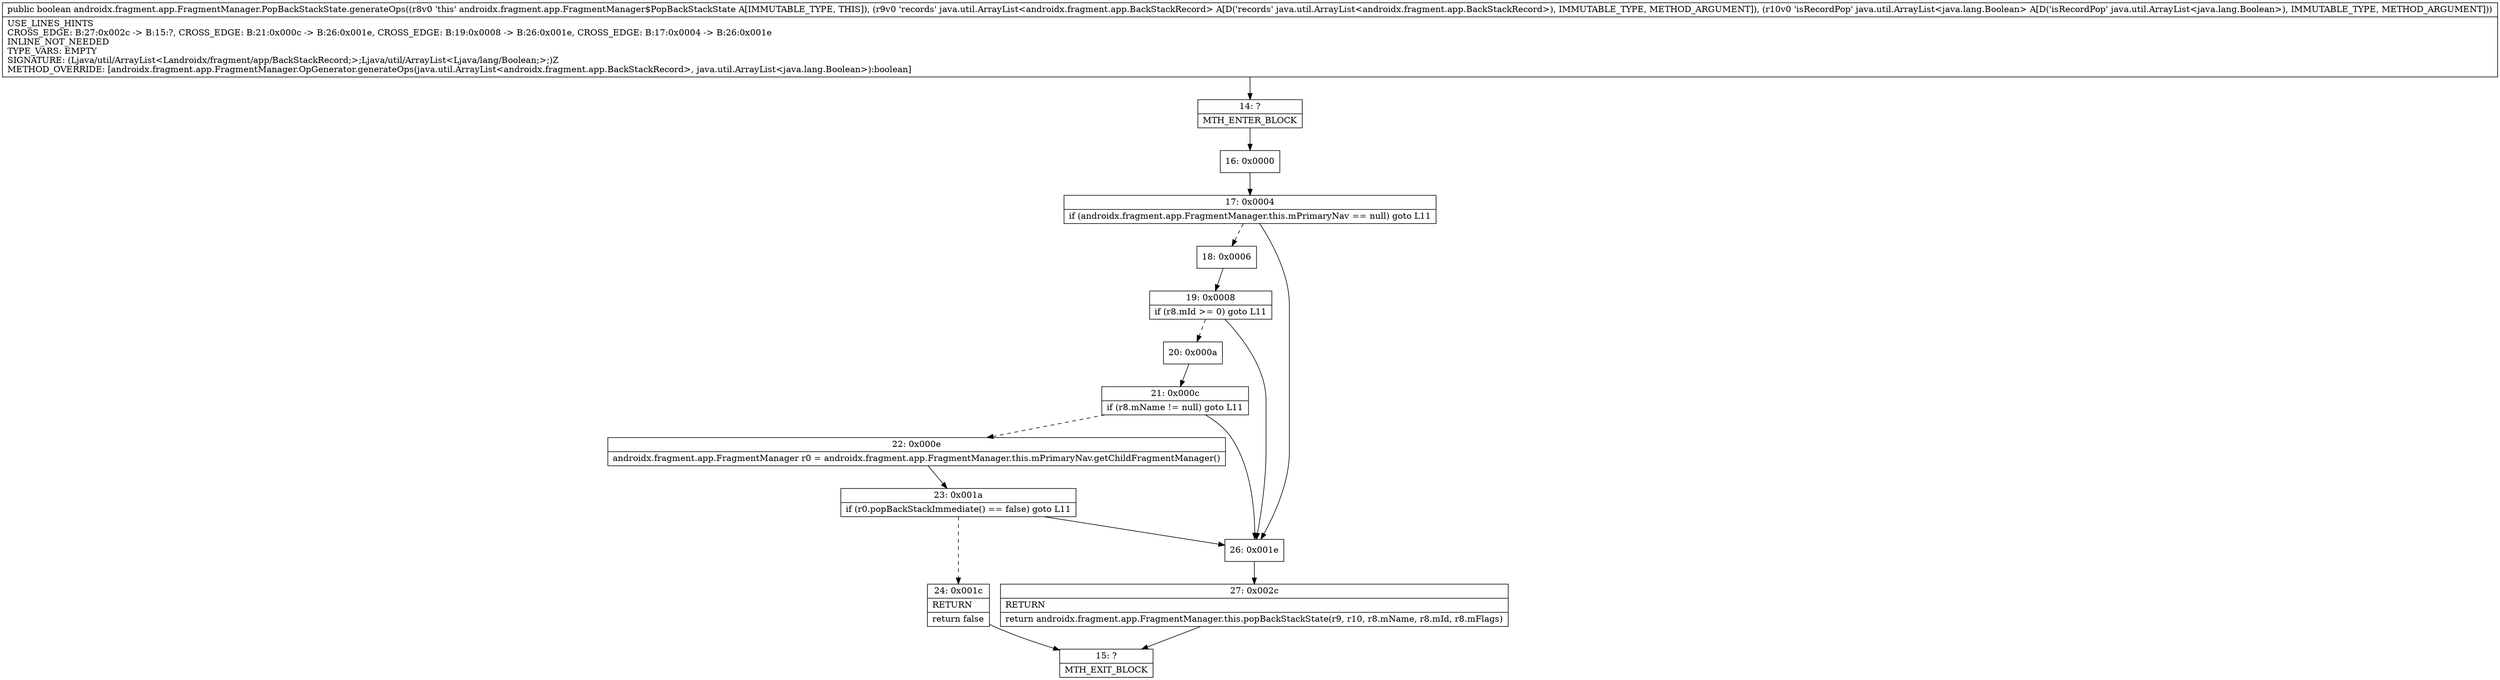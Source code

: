 digraph "CFG forandroidx.fragment.app.FragmentManager.PopBackStackState.generateOps(Ljava\/util\/ArrayList;Ljava\/util\/ArrayList;)Z" {
Node_14 [shape=record,label="{14\:\ ?|MTH_ENTER_BLOCK\l}"];
Node_16 [shape=record,label="{16\:\ 0x0000}"];
Node_17 [shape=record,label="{17\:\ 0x0004|if (androidx.fragment.app.FragmentManager.this.mPrimaryNav == null) goto L11\l}"];
Node_18 [shape=record,label="{18\:\ 0x0006}"];
Node_19 [shape=record,label="{19\:\ 0x0008|if (r8.mId \>= 0) goto L11\l}"];
Node_20 [shape=record,label="{20\:\ 0x000a}"];
Node_21 [shape=record,label="{21\:\ 0x000c|if (r8.mName != null) goto L11\l}"];
Node_22 [shape=record,label="{22\:\ 0x000e|androidx.fragment.app.FragmentManager r0 = androidx.fragment.app.FragmentManager.this.mPrimaryNav.getChildFragmentManager()\l}"];
Node_23 [shape=record,label="{23\:\ 0x001a|if (r0.popBackStackImmediate() == false) goto L11\l}"];
Node_24 [shape=record,label="{24\:\ 0x001c|RETURN\l|return false\l}"];
Node_15 [shape=record,label="{15\:\ ?|MTH_EXIT_BLOCK\l}"];
Node_26 [shape=record,label="{26\:\ 0x001e}"];
Node_27 [shape=record,label="{27\:\ 0x002c|RETURN\l|return androidx.fragment.app.FragmentManager.this.popBackStackState(r9, r10, r8.mName, r8.mId, r8.mFlags)\l}"];
MethodNode[shape=record,label="{public boolean androidx.fragment.app.FragmentManager.PopBackStackState.generateOps((r8v0 'this' androidx.fragment.app.FragmentManager$PopBackStackState A[IMMUTABLE_TYPE, THIS]), (r9v0 'records' java.util.ArrayList\<androidx.fragment.app.BackStackRecord\> A[D('records' java.util.ArrayList\<androidx.fragment.app.BackStackRecord\>), IMMUTABLE_TYPE, METHOD_ARGUMENT]), (r10v0 'isRecordPop' java.util.ArrayList\<java.lang.Boolean\> A[D('isRecordPop' java.util.ArrayList\<java.lang.Boolean\>), IMMUTABLE_TYPE, METHOD_ARGUMENT]))  | USE_LINES_HINTS\lCROSS_EDGE: B:27:0x002c \-\> B:15:?, CROSS_EDGE: B:21:0x000c \-\> B:26:0x001e, CROSS_EDGE: B:19:0x0008 \-\> B:26:0x001e, CROSS_EDGE: B:17:0x0004 \-\> B:26:0x001e\lINLINE_NOT_NEEDED\lTYPE_VARS: EMPTY\lSIGNATURE: (Ljava\/util\/ArrayList\<Landroidx\/fragment\/app\/BackStackRecord;\>;Ljava\/util\/ArrayList\<Ljava\/lang\/Boolean;\>;)Z\lMETHOD_OVERRIDE: [androidx.fragment.app.FragmentManager.OpGenerator.generateOps(java.util.ArrayList\<androidx.fragment.app.BackStackRecord\>, java.util.ArrayList\<java.lang.Boolean\>):boolean]\l}"];
MethodNode -> Node_14;Node_14 -> Node_16;
Node_16 -> Node_17;
Node_17 -> Node_18[style=dashed];
Node_17 -> Node_26;
Node_18 -> Node_19;
Node_19 -> Node_20[style=dashed];
Node_19 -> Node_26;
Node_20 -> Node_21;
Node_21 -> Node_22[style=dashed];
Node_21 -> Node_26;
Node_22 -> Node_23;
Node_23 -> Node_24[style=dashed];
Node_23 -> Node_26;
Node_24 -> Node_15;
Node_26 -> Node_27;
Node_27 -> Node_15;
}

